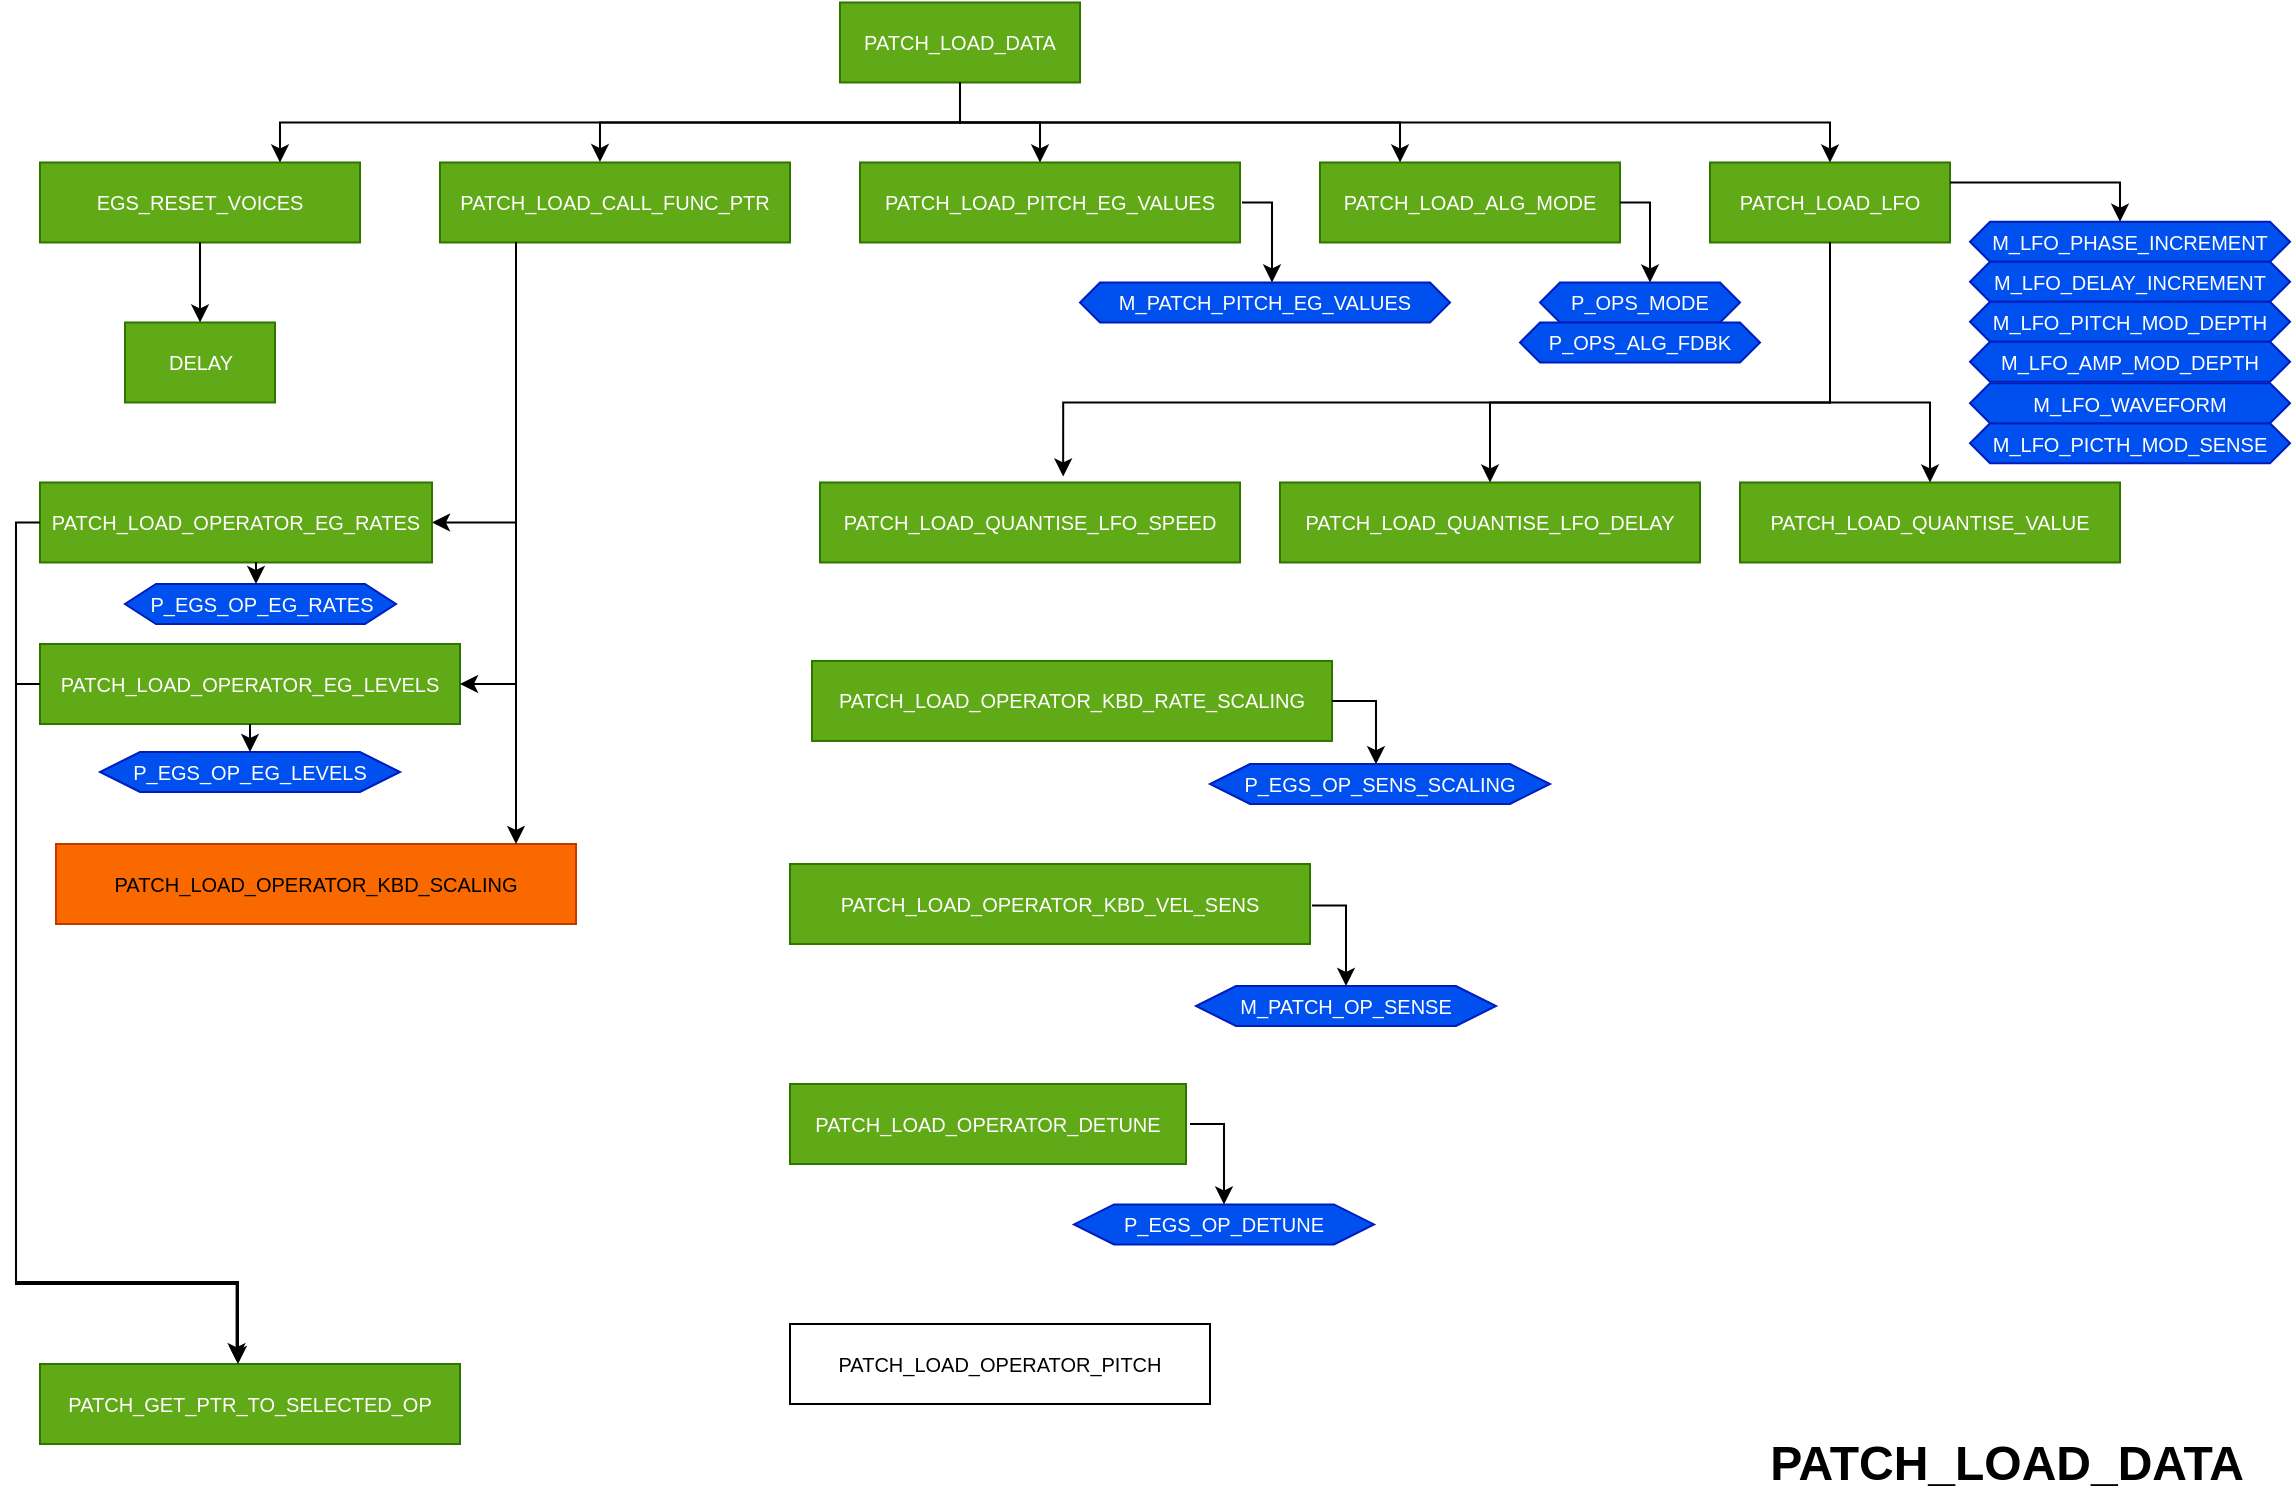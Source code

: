 <mxfile version="21.6.5" type="device">
  <diagram name="Page-1" id="undLFyx_fRWjC1I0D35y">
    <mxGraphModel dx="1293" dy="1225" grid="1" gridSize="10" guides="1" tooltips="1" connect="1" arrows="1" fold="1" page="1" pageScale="1" pageWidth="1169" pageHeight="827" math="0" shadow="0">
      <root>
        <mxCell id="0" />
        <mxCell id="1" parent="0" />
        <mxCell id="gpTX0k5Hapi8h8UuWfs9-1" value="PATCH_LOAD_DATA" style="rounded=0;whiteSpace=wrap;html=1;fontSize=10;fillColor=#60a917;fontColor=#ffffff;strokeColor=#2D7600;" parent="1" vertex="1">
          <mxGeometry x="422" y="39.24" width="120" height="40" as="geometry" />
        </mxCell>
        <mxCell id="gpTX0k5Hapi8h8UuWfs9-2" value="EGS_RESET_VOICES" style="rounded=0;whiteSpace=wrap;html=1;fontSize=10;fillColor=#60a917;fontColor=#ffffff;strokeColor=#2D7600;" parent="1" vertex="1">
          <mxGeometry x="22" y="119.24" width="160" height="40" as="geometry" />
        </mxCell>
        <mxCell id="gpTX0k5Hapi8h8UuWfs9-3" value="" style="endArrow=classic;html=1;rounded=0;entryX=0.75;entryY=0;entryDx=0;entryDy=0;edgeStyle=orthogonalEdgeStyle;" parent="1" source="gpTX0k5Hapi8h8UuWfs9-1" target="gpTX0k5Hapi8h8UuWfs9-2" edge="1">
          <mxGeometry width="50" height="50" relative="1" as="geometry">
            <mxPoint x="352" y="329.24" as="sourcePoint" />
            <mxPoint x="402" y="279.24" as="targetPoint" />
            <Array as="points">
              <mxPoint x="482" y="99.24" />
              <mxPoint x="142" y="99.24" />
            </Array>
          </mxGeometry>
        </mxCell>
        <mxCell id="gpTX0k5Hapi8h8UuWfs9-4" value="PATCH_LOAD_CALL_FUNC_PTR" style="rounded=0;whiteSpace=wrap;html=1;fontSize=10;labelBackgroundColor=none;fillColor=#60a917;fontColor=#ffffff;strokeColor=#2D7600;" parent="1" vertex="1">
          <mxGeometry x="222" y="119.24" width="175" height="40" as="geometry" />
        </mxCell>
        <mxCell id="gpTX0k5Hapi8h8UuWfs9-5" value="" style="endArrow=classic;html=1;rounded=0;entryX=0.457;entryY=-0.005;entryDx=0;entryDy=0;edgeStyle=orthogonalEdgeStyle;exitX=0.5;exitY=1;exitDx=0;exitDy=0;entryPerimeter=0;" parent="1" source="gpTX0k5Hapi8h8UuWfs9-1" target="gpTX0k5Hapi8h8UuWfs9-4" edge="1">
          <mxGeometry width="50" height="50" relative="1" as="geometry">
            <mxPoint x="372" y="89.24" as="sourcePoint" />
            <mxPoint x="270" y="139.24" as="targetPoint" />
            <Array as="points">
              <mxPoint x="482" y="99.24" />
              <mxPoint x="302" y="99.24" />
            </Array>
          </mxGeometry>
        </mxCell>
        <mxCell id="gpTX0k5Hapi8h8UuWfs9-8" value="PATCH_LOAD_PITCH_EG_VALUES" style="rounded=0;whiteSpace=wrap;html=1;fontSize=10;fillColor=#60a917;fontColor=#ffffff;strokeColor=#2D7600;" parent="1" vertex="1">
          <mxGeometry x="432" y="119.24" width="190" height="40" as="geometry" />
        </mxCell>
        <mxCell id="gpTX0k5Hapi8h8UuWfs9-11" value="" style="endArrow=classic;html=1;rounded=0;edgeStyle=orthogonalEdgeStyle;exitX=0.5;exitY=1;exitDx=0;exitDy=0;" parent="1" source="gpTX0k5Hapi8h8UuWfs9-1" edge="1">
          <mxGeometry width="50" height="50" relative="1" as="geometry">
            <mxPoint x="372" y="89.24" as="sourcePoint" />
            <mxPoint x="522" y="119.24" as="targetPoint" />
            <Array as="points">
              <mxPoint x="482" y="99.24" />
              <mxPoint x="522" y="99.24" />
            </Array>
          </mxGeometry>
        </mxCell>
        <mxCell id="gpTX0k5Hapi8h8UuWfs9-12" value="PATCH_LOAD_ALG_MODE" style="rounded=0;whiteSpace=wrap;html=1;fontSize=10;fillColor=#60a917;fontColor=#ffffff;strokeColor=#2D7600;" parent="1" vertex="1">
          <mxGeometry x="662" y="119.24" width="150" height="40" as="geometry" />
        </mxCell>
        <mxCell id="gpTX0k5Hapi8h8UuWfs9-13" value="" style="endArrow=classic;html=1;rounded=0;edgeStyle=orthogonalEdgeStyle;" parent="1" edge="1">
          <mxGeometry width="50" height="50" relative="1" as="geometry">
            <mxPoint x="362" y="99.24" as="sourcePoint" />
            <mxPoint x="702" y="119.24" as="targetPoint" />
            <Array as="points">
              <mxPoint x="702" y="99.24" />
              <mxPoint x="702" y="119.24" />
            </Array>
          </mxGeometry>
        </mxCell>
        <mxCell id="gpTX0k5Hapi8h8UuWfs9-14" value="PATCH_LOAD_LFO" style="rounded=0;whiteSpace=wrap;html=1;fontSize=10;fillColor=#60a917;fontColor=#ffffff;strokeColor=#2D7600;" parent="1" vertex="1">
          <mxGeometry x="857" y="119.24" width="120" height="40" as="geometry" />
        </mxCell>
        <mxCell id="gpTX0k5Hapi8h8UuWfs9-15" value="" style="endArrow=classic;html=1;rounded=0;entryX=0.5;entryY=0;entryDx=0;entryDy=0;edgeStyle=orthogonalEdgeStyle;exitX=0.5;exitY=1;exitDx=0;exitDy=0;" parent="1" source="gpTX0k5Hapi8h8UuWfs9-1" target="gpTX0k5Hapi8h8UuWfs9-14" edge="1">
          <mxGeometry width="50" height="50" relative="1" as="geometry">
            <mxPoint x="372" y="89.24" as="sourcePoint" />
            <mxPoint x="782" y="139.24" as="targetPoint" />
            <Array as="points">
              <mxPoint x="482" y="99.24" />
              <mxPoint x="917" y="99.24" />
            </Array>
          </mxGeometry>
        </mxCell>
        <mxCell id="gpTX0k5Hapi8h8UuWfs9-23" value="PATCH_LOAD_DATA" style="text;strokeColor=none;fillColor=none;html=1;fontSize=24;fontStyle=1;verticalAlign=middle;align=center;" parent="1" vertex="1">
          <mxGeometry x="882" y="750" width="245" height="40" as="geometry" />
        </mxCell>
        <mxCell id="1IfVXIK7xY-bAuSIrkzh-1" value="DELAY" style="rounded=0;whiteSpace=wrap;html=1;fontSize=10;fillColor=#60a917;fontColor=#ffffff;strokeColor=#2D7600;" parent="1" vertex="1">
          <mxGeometry x="64.5" y="199.24" width="75" height="40" as="geometry" />
        </mxCell>
        <mxCell id="1IfVXIK7xY-bAuSIrkzh-2" value="" style="endArrow=classic;html=1;rounded=0;entryX=0.5;entryY=0;entryDx=0;entryDy=0;edgeStyle=orthogonalEdgeStyle;exitX=0.5;exitY=1;exitDx=0;exitDy=0;" parent="1" source="gpTX0k5Hapi8h8UuWfs9-2" target="1IfVXIK7xY-bAuSIrkzh-1" edge="1">
          <mxGeometry width="50" height="50" relative="1" as="geometry">
            <mxPoint x="372" y="89.24" as="sourcePoint" />
            <mxPoint x="232" y="139.24" as="targetPoint" />
            <Array as="points">
              <mxPoint x="102" y="199.24" />
            </Array>
          </mxGeometry>
        </mxCell>
        <mxCell id="1IfVXIK7xY-bAuSIrkzh-3" value="PATCH_LOAD_QUANTISE_LFO_SPEED" style="rounded=0;whiteSpace=wrap;html=1;fontSize=10;fillColor=#60a917;fontColor=#ffffff;strokeColor=#2D7600;" parent="1" vertex="1">
          <mxGeometry x="412" y="279.24" width="210" height="40" as="geometry" />
        </mxCell>
        <mxCell id="1IfVXIK7xY-bAuSIrkzh-4" value="PATCH_LOAD_QUANTISE_LFO_DELAY" style="rounded=0;whiteSpace=wrap;html=1;fontSize=10;fillColor=#60a917;fontColor=#ffffff;strokeColor=#2D7600;" parent="1" vertex="1">
          <mxGeometry x="642" y="279.24" width="210" height="40" as="geometry" />
        </mxCell>
        <mxCell id="1IfVXIK7xY-bAuSIrkzh-5" value="PATCH_LOAD_QUANTISE_VALUE" style="rounded=0;whiteSpace=wrap;html=1;fontSize=10;fillColor=#60a917;fontColor=#ffffff;strokeColor=#2D7600;" parent="1" vertex="1">
          <mxGeometry x="872" y="279.24" width="190" height="40" as="geometry" />
        </mxCell>
        <mxCell id="1IfVXIK7xY-bAuSIrkzh-6" value="" style="endArrow=classic;html=1;rounded=0;entryX=0.5;entryY=0;entryDx=0;entryDy=0;edgeStyle=orthogonalEdgeStyle;exitX=0.5;exitY=1;exitDx=0;exitDy=0;" parent="1" source="gpTX0k5Hapi8h8UuWfs9-14" target="1IfVXIK7xY-bAuSIrkzh-5" edge="1">
          <mxGeometry width="50" height="50" relative="1" as="geometry">
            <mxPoint x="922" y="159.24" as="sourcePoint" />
            <mxPoint x="937" y="349.24" as="targetPoint" />
            <Array as="points">
              <mxPoint x="917" y="239.24" />
              <mxPoint x="967" y="239.24" />
            </Array>
          </mxGeometry>
        </mxCell>
        <mxCell id="1IfVXIK7xY-bAuSIrkzh-7" value="" style="endArrow=classic;html=1;rounded=0;entryX=0.5;entryY=0;entryDx=0;entryDy=0;edgeStyle=orthogonalEdgeStyle;exitX=0.5;exitY=1;exitDx=0;exitDy=0;" parent="1" source="gpTX0k5Hapi8h8UuWfs9-14" target="1IfVXIK7xY-bAuSIrkzh-4" edge="1">
          <mxGeometry width="50" height="50" relative="1" as="geometry">
            <mxPoint x="922" y="159.24" as="sourcePoint" />
            <mxPoint x="977" y="209.24" as="targetPoint" />
            <Array as="points">
              <mxPoint x="917" y="239.24" />
              <mxPoint x="747" y="239.24" />
            </Array>
          </mxGeometry>
        </mxCell>
        <mxCell id="1IfVXIK7xY-bAuSIrkzh-8" value="" style="endArrow=classic;html=1;rounded=0;entryX=0.579;entryY=-0.075;entryDx=0;entryDy=0;edgeStyle=orthogonalEdgeStyle;exitX=0.5;exitY=1;exitDx=0;exitDy=0;entryPerimeter=0;" parent="1" source="gpTX0k5Hapi8h8UuWfs9-14" target="1IfVXIK7xY-bAuSIrkzh-3" edge="1">
          <mxGeometry width="50" height="50" relative="1" as="geometry">
            <mxPoint x="717" y="159.24" as="sourcePoint" />
            <mxPoint x="542" y="199.24" as="targetPoint" />
            <Array as="points">
              <mxPoint x="917" y="239.24" />
              <mxPoint x="534" y="239.24" />
            </Array>
          </mxGeometry>
        </mxCell>
        <mxCell id="1IfVXIK7xY-bAuSIrkzh-9" value="" style="endArrow=classic;html=1;rounded=0;edgeStyle=orthogonalEdgeStyle;entryX=1;entryY=0.5;entryDx=0;entryDy=0;" parent="1" edge="1" target="1IfVXIK7xY-bAuSIrkzh-10">
          <mxGeometry width="50" height="50" relative="1" as="geometry">
            <mxPoint x="260" y="160" as="sourcePoint" />
            <mxPoint x="322" y="359.24" as="targetPoint" />
            <Array as="points">
              <mxPoint x="260" y="299" />
            </Array>
          </mxGeometry>
        </mxCell>
        <mxCell id="1IfVXIK7xY-bAuSIrkzh-10" value="PATCH_LOAD_OPERATOR_EG_RATES" style="rounded=0;whiteSpace=wrap;html=1;fontSize=10;fillColor=#60a917;fontColor=#ffffff;strokeColor=#2D7600;" parent="1" vertex="1">
          <mxGeometry x="22" y="279.24" width="196" height="40" as="geometry" />
        </mxCell>
        <mxCell id="1IfVXIK7xY-bAuSIrkzh-11" value="PATCH_LOAD_OPERATOR_EG_LEVELS" style="rounded=0;whiteSpace=wrap;html=1;fontSize=10;fillColor=#60a917;fontColor=#ffffff;strokeColor=#2D7600;" parent="1" vertex="1">
          <mxGeometry x="22" y="360" width="210" height="40" as="geometry" />
        </mxCell>
        <mxCell id="1IfVXIK7xY-bAuSIrkzh-12" value="PATCH_LOAD_OPERATOR_KBD_RATE_SCALING" style="rounded=0;whiteSpace=wrap;html=1;fontSize=10;fillColor=#60a917;fontColor=#ffffff;strokeColor=#2D7600;" parent="1" vertex="1">
          <mxGeometry x="408" y="368.48" width="260" height="40" as="geometry" />
        </mxCell>
        <mxCell id="1IfVXIK7xY-bAuSIrkzh-13" value="PATCH_GET_PTR_TO_SELECTED_OP" style="rounded=0;whiteSpace=wrap;html=1;fontSize=10;fillColor=#60a917;fontColor=#ffffff;strokeColor=#2D7600;" parent="1" vertex="1">
          <mxGeometry x="22" y="720" width="210" height="40" as="geometry" />
        </mxCell>
        <mxCell id="1IfVXIK7xY-bAuSIrkzh-14" value="PATCH_LOAD_OPERATOR_PITCH" style="rounded=0;whiteSpace=wrap;html=1;fontSize=10;" parent="1" vertex="1">
          <mxGeometry x="397" y="700" width="210" height="40" as="geometry" />
        </mxCell>
        <mxCell id="1IfVXIK7xY-bAuSIrkzh-15" value="PATCH_LOAD_OPERATOR_KBD_VEL_SENS" style="rounded=0;whiteSpace=wrap;html=1;fontSize=10;fillColor=#60a917;fontColor=#ffffff;strokeColor=#2D7600;" parent="1" vertex="1">
          <mxGeometry x="397" y="470" width="260" height="40" as="geometry" />
        </mxCell>
        <mxCell id="1IfVXIK7xY-bAuSIrkzh-16" value="PATCH_LOAD_OPERATOR_DETUNE" style="rounded=0;whiteSpace=wrap;html=1;fontSize=10;fillColor=#60a917;fontColor=#ffffff;strokeColor=#2D7600;" parent="1" vertex="1">
          <mxGeometry x="397" y="580" width="198" height="40" as="geometry" />
        </mxCell>
        <mxCell id="1IfVXIK7xY-bAuSIrkzh-17" value="PATCH_LOAD_OPERATOR_KBD_SCALING" style="rounded=0;whiteSpace=wrap;html=1;fontSize=10;fillColor=#fa6800;fontColor=#000000;strokeColor=#C73500;" parent="1" vertex="1">
          <mxGeometry x="30" y="460" width="260" height="40" as="geometry" />
        </mxCell>
        <mxCell id="AaG6gOxwxbP_T1DJBGn1-2" value="" style="endArrow=classic;html=1;rounded=0;edgeStyle=orthogonalEdgeStyle;entryX=0.468;entryY=-0.035;entryDx=0;entryDy=0;entryPerimeter=0;exitX=0;exitY=0.5;exitDx=0;exitDy=0;" edge="1" parent="1" source="1IfVXIK7xY-bAuSIrkzh-10" target="1IfVXIK7xY-bAuSIrkzh-13">
          <mxGeometry width="50" height="50" relative="1" as="geometry">
            <mxPoint x="312" y="169.24" as="sourcePoint" />
            <mxPoint x="101.33" y="716.36" as="targetPoint" />
            <Array as="points">
              <mxPoint x="10" y="299" />
              <mxPoint x="10" y="680" />
              <mxPoint x="120" y="680" />
            </Array>
          </mxGeometry>
        </mxCell>
        <mxCell id="AaG6gOxwxbP_T1DJBGn1-3" value="&lt;font style=&quot;font-size: 10px;&quot;&gt;P_EGS_OP_EG_RATES&lt;/font&gt;" style="shape=hexagon;perimeter=hexagonPerimeter2;whiteSpace=wrap;html=1;fixedSize=1;fillColor=#0050ef;fontColor=#ffffff;strokeColor=#001DBC;size=15.5;" vertex="1" parent="1">
          <mxGeometry x="64.5" y="330" width="135.5" height="20" as="geometry" />
        </mxCell>
        <mxCell id="AaG6gOxwxbP_T1DJBGn1-4" value="" style="endArrow=classic;html=1;rounded=0;edgeStyle=orthogonalEdgeStyle;" edge="1" parent="1">
          <mxGeometry width="50" height="50" relative="1" as="geometry">
            <mxPoint x="130" y="319" as="sourcePoint" />
            <mxPoint x="130" y="330" as="targetPoint" />
            <Array as="points">
              <mxPoint x="130" y="330" />
            </Array>
          </mxGeometry>
        </mxCell>
        <mxCell id="AaG6gOxwxbP_T1DJBGn1-5" value="" style="endArrow=classic;html=1;rounded=0;edgeStyle=orthogonalEdgeStyle;entryX=1;entryY=0.5;entryDx=0;entryDy=0;" edge="1" parent="1" target="1IfVXIK7xY-bAuSIrkzh-11">
          <mxGeometry width="50" height="50" relative="1" as="geometry">
            <mxPoint x="260" y="159" as="sourcePoint" />
            <mxPoint x="350" y="389" as="targetPoint" />
            <Array as="points">
              <mxPoint x="260" y="159" />
              <mxPoint x="260" y="380" />
            </Array>
          </mxGeometry>
        </mxCell>
        <mxCell id="AaG6gOxwxbP_T1DJBGn1-6" value="&lt;font style=&quot;font-size: 10px;&quot;&gt;P_EGS_OP_EG_LEVELS&lt;/font&gt;" style="shape=hexagon;perimeter=hexagonPerimeter2;whiteSpace=wrap;html=1;fixedSize=1;fillColor=#0050ef;fontColor=#ffffff;strokeColor=#001DBC;" vertex="1" parent="1">
          <mxGeometry x="52" y="414" width="150" height="20" as="geometry" />
        </mxCell>
        <mxCell id="AaG6gOxwxbP_T1DJBGn1-7" value="" style="endArrow=classic;html=1;rounded=0;edgeStyle=orthogonalEdgeStyle;entryX=0.5;entryY=0;entryDx=0;entryDy=0;exitX=0.5;exitY=1;exitDx=0;exitDy=0;" edge="1" parent="1" target="AaG6gOxwxbP_T1DJBGn1-6" source="1IfVXIK7xY-bAuSIrkzh-11">
          <mxGeometry width="50" height="50" relative="1" as="geometry">
            <mxPoint x="473" y="419.24" as="sourcePoint" />
            <mxPoint x="367" y="526.24" as="targetPoint" />
            <Array as="points">
              <mxPoint x="127" y="414" />
            </Array>
          </mxGeometry>
        </mxCell>
        <mxCell id="AaG6gOxwxbP_T1DJBGn1-8" value="" style="endArrow=classic;html=1;rounded=0;edgeStyle=orthogonalEdgeStyle;exitX=0;exitY=0.5;exitDx=0;exitDy=0;" edge="1" parent="1" source="1IfVXIK7xY-bAuSIrkzh-11">
          <mxGeometry width="50" height="50" relative="1" as="geometry">
            <mxPoint x="371" y="430" as="sourcePoint" />
            <mxPoint x="121" y="720" as="targetPoint" />
            <Array as="points">
              <mxPoint x="10" y="380" />
              <mxPoint x="10" y="679" />
              <mxPoint x="121" y="679" />
            </Array>
          </mxGeometry>
        </mxCell>
        <mxCell id="AaG6gOxwxbP_T1DJBGn1-9" value="&lt;font style=&quot;font-size: 10px;&quot;&gt;M_PATCH_PITCH_EG_VALUES&lt;/font&gt;" style="shape=hexagon;perimeter=hexagonPerimeter2;whiteSpace=wrap;html=1;fixedSize=1;fillColor=#0050ef;fontColor=#ffffff;strokeColor=#001DBC;size=10;" vertex="1" parent="1">
          <mxGeometry x="542" y="179.24" width="185" height="20" as="geometry" />
        </mxCell>
        <mxCell id="AaG6gOxwxbP_T1DJBGn1-10" value="" style="endArrow=classic;html=1;rounded=0;edgeStyle=orthogonalEdgeStyle;exitX=1;exitY=0.5;exitDx=0;exitDy=0;" edge="1" parent="1">
          <mxGeometry width="50" height="50" relative="1" as="geometry">
            <mxPoint x="623" y="139.24" as="sourcePoint" />
            <mxPoint x="638" y="179.24" as="targetPoint" />
            <Array as="points">
              <mxPoint x="638" y="139.24" />
            </Array>
          </mxGeometry>
        </mxCell>
        <mxCell id="AaG6gOxwxbP_T1DJBGn1-11" value="&lt;font style=&quot;font-size: 10px;&quot;&gt;P_OPS_MODE&lt;/font&gt;" style="shape=hexagon;perimeter=hexagonPerimeter2;whiteSpace=wrap;html=1;fixedSize=1;fillColor=#0050ef;fontColor=#ffffff;strokeColor=#001DBC;size=10;" vertex="1" parent="1">
          <mxGeometry x="772" y="179.24" width="100" height="20" as="geometry" />
        </mxCell>
        <mxCell id="AaG6gOxwxbP_T1DJBGn1-12" value="&lt;font style=&quot;font-size: 10px;&quot;&gt;P_OPS_ALG_FDBK&lt;/font&gt;" style="shape=hexagon;perimeter=hexagonPerimeter2;whiteSpace=wrap;html=1;fixedSize=1;fillColor=#0050ef;fontColor=#ffffff;strokeColor=#001DBC;size=10;" vertex="1" parent="1">
          <mxGeometry x="762" y="199.24" width="120" height="20" as="geometry" />
        </mxCell>
        <mxCell id="AaG6gOxwxbP_T1DJBGn1-13" value="" style="endArrow=classic;html=1;rounded=0;edgeStyle=orthogonalEdgeStyle;exitX=1;exitY=0.5;exitDx=0;exitDy=0;" edge="1" parent="1" source="gpTX0k5Hapi8h8UuWfs9-12" target="AaG6gOxwxbP_T1DJBGn1-11">
          <mxGeometry width="50" height="50" relative="1" as="geometry">
            <mxPoint x="633" y="149.24" as="sourcePoint" />
            <mxPoint x="827" y="180" as="targetPoint" />
            <Array as="points">
              <mxPoint x="827" y="139" />
            </Array>
          </mxGeometry>
        </mxCell>
        <mxCell id="AaG6gOxwxbP_T1DJBGn1-14" value="&lt;font style=&quot;font-size: 10px;&quot;&gt;M_LFO_PHASE_INCREMENT&lt;/font&gt;" style="shape=hexagon;perimeter=hexagonPerimeter2;whiteSpace=wrap;html=1;fixedSize=1;fillColor=#0050ef;fontColor=#ffffff;strokeColor=#001DBC;size=10;" vertex="1" parent="1">
          <mxGeometry x="987" y="148.86" width="160" height="20" as="geometry" />
        </mxCell>
        <mxCell id="AaG6gOxwxbP_T1DJBGn1-16" value="&lt;font style=&quot;font-size: 10px;&quot;&gt;M_LFO_DELAY_INCREMENT&lt;/font&gt;" style="shape=hexagon;perimeter=hexagonPerimeter2;whiteSpace=wrap;html=1;fixedSize=1;fillColor=#0050ef;fontColor=#ffffff;strokeColor=#001DBC;size=10;" vertex="1" parent="1">
          <mxGeometry x="987" y="168.86" width="160" height="20" as="geometry" />
        </mxCell>
        <mxCell id="AaG6gOxwxbP_T1DJBGn1-17" value="&lt;font style=&quot;font-size: 10px;&quot;&gt;M_LFO_PITCH_MOD_DEPTH&lt;/font&gt;" style="shape=hexagon;perimeter=hexagonPerimeter2;whiteSpace=wrap;html=1;fixedSize=1;fillColor=#0050ef;fontColor=#ffffff;strokeColor=#001DBC;size=10;" vertex="1" parent="1">
          <mxGeometry x="987" y="188.86" width="160" height="20" as="geometry" />
        </mxCell>
        <mxCell id="AaG6gOxwxbP_T1DJBGn1-18" value="&lt;font style=&quot;font-size: 10px;&quot;&gt;M_LFO_PICTH_MOD_SENSE&lt;/font&gt;" style="shape=hexagon;perimeter=hexagonPerimeter2;whiteSpace=wrap;html=1;fixedSize=1;fillColor=#0050ef;fontColor=#ffffff;strokeColor=#001DBC;size=10;" vertex="1" parent="1">
          <mxGeometry x="987" y="249.62" width="160" height="20" as="geometry" />
        </mxCell>
        <mxCell id="AaG6gOxwxbP_T1DJBGn1-19" value="&lt;font style=&quot;font-size: 10px;&quot;&gt;M_LFO_AMP_MOD_DEPTH&lt;/font&gt;" style="shape=hexagon;perimeter=hexagonPerimeter2;whiteSpace=wrap;html=1;fixedSize=1;fillColor=#0050ef;fontColor=#ffffff;strokeColor=#001DBC;size=10;" vertex="1" parent="1">
          <mxGeometry x="987" y="208.86" width="160" height="20" as="geometry" />
        </mxCell>
        <mxCell id="AaG6gOxwxbP_T1DJBGn1-20" value="&lt;font style=&quot;font-size: 10px;&quot;&gt;M_LFO_WAVEFORM&lt;/font&gt;" style="shape=hexagon;perimeter=hexagonPerimeter2;whiteSpace=wrap;html=1;fixedSize=1;fillColor=#0050ef;fontColor=#ffffff;strokeColor=#001DBC;size=10;" vertex="1" parent="1">
          <mxGeometry x="987" y="229.62" width="160" height="20" as="geometry" />
        </mxCell>
        <mxCell id="AaG6gOxwxbP_T1DJBGn1-21" value="" style="endArrow=classic;html=1;rounded=0;edgeStyle=orthogonalEdgeStyle;exitX=1;exitY=0.25;exitDx=0;exitDy=0;" edge="1" parent="1" source="gpTX0k5Hapi8h8UuWfs9-14">
          <mxGeometry width="50" height="50" relative="1" as="geometry">
            <mxPoint x="1047" y="108.86" as="sourcePoint" />
            <mxPoint x="1062" y="148.86" as="targetPoint" />
            <Array as="points">
              <mxPoint x="1062" y="129" />
            </Array>
          </mxGeometry>
        </mxCell>
        <mxCell id="AaG6gOxwxbP_T1DJBGn1-23" value="" style="endArrow=classic;html=1;rounded=0;edgeStyle=orthogonalEdgeStyle;" edge="1" parent="1">
          <mxGeometry width="50" height="50" relative="1" as="geometry">
            <mxPoint x="260" y="159" as="sourcePoint" />
            <mxPoint x="260" y="460" as="targetPoint" />
            <Array as="points">
              <mxPoint x="260" y="460" />
            </Array>
          </mxGeometry>
        </mxCell>
        <mxCell id="AaG6gOxwxbP_T1DJBGn1-24" value="&lt;font style=&quot;font-size: 10px;&quot;&gt;P_EGS_OP_DETUNE&lt;/font&gt;" style="shape=hexagon;perimeter=hexagonPerimeter2;whiteSpace=wrap;html=1;fixedSize=1;fillColor=#0050ef;fontColor=#ffffff;strokeColor=#001DBC;" vertex="1" parent="1">
          <mxGeometry x="539" y="640.24" width="150" height="20" as="geometry" />
        </mxCell>
        <mxCell id="AaG6gOxwxbP_T1DJBGn1-25" value="" style="endArrow=classic;html=1;rounded=0;edgeStyle=orthogonalEdgeStyle;entryX=0.5;entryY=0;entryDx=0;entryDy=0;" edge="1" parent="1" target="AaG6gOxwxbP_T1DJBGn1-24">
          <mxGeometry width="50" height="50" relative="1" as="geometry">
            <mxPoint x="597" y="600" as="sourcePoint" />
            <mxPoint x="498" y="707.24" as="targetPoint" />
            <Array as="points">
              <mxPoint x="614" y="600.24" />
            </Array>
          </mxGeometry>
        </mxCell>
        <mxCell id="AaG6gOxwxbP_T1DJBGn1-26" value="&lt;font style=&quot;font-size: 10px;&quot;&gt;M_PATCH_OP_SENSE&lt;/font&gt;" style="shape=hexagon;perimeter=hexagonPerimeter2;whiteSpace=wrap;html=1;fixedSize=1;fillColor=#0050ef;fontColor=#ffffff;strokeColor=#001DBC;" vertex="1" parent="1">
          <mxGeometry x="600" y="531" width="150" height="20" as="geometry" />
        </mxCell>
        <mxCell id="AaG6gOxwxbP_T1DJBGn1-27" value="" style="endArrow=classic;html=1;rounded=0;edgeStyle=orthogonalEdgeStyle;entryX=0.5;entryY=0;entryDx=0;entryDy=0;" edge="1" parent="1" target="AaG6gOxwxbP_T1DJBGn1-26">
          <mxGeometry width="50" height="50" relative="1" as="geometry">
            <mxPoint x="658" y="490.76" as="sourcePoint" />
            <mxPoint x="559" y="598" as="targetPoint" />
            <Array as="points">
              <mxPoint x="675" y="491" />
            </Array>
          </mxGeometry>
        </mxCell>
        <mxCell id="AaG6gOxwxbP_T1DJBGn1-28" value="" style="endArrow=classic;html=1;rounded=0;edgeStyle=orthogonalEdgeStyle;entryX=0.489;entryY=0.005;entryDx=0;entryDy=0;exitX=1;exitY=0.5;exitDx=0;exitDy=0;entryPerimeter=0;" edge="1" parent="1" source="1IfVXIK7xY-bAuSIrkzh-12" target="AaG6gOxwxbP_T1DJBGn1-29">
          <mxGeometry width="50" height="50" relative="1" as="geometry">
            <mxPoint x="579" y="469.24" as="sourcePoint" />
            <mxPoint x="596" y="509.24" as="targetPoint" />
            <Array as="points">
              <mxPoint x="690" y="388" />
              <mxPoint x="690" y="420" />
            </Array>
          </mxGeometry>
        </mxCell>
        <mxCell id="AaG6gOxwxbP_T1DJBGn1-29" value="&lt;font style=&quot;font-size: 10px;&quot;&gt;P_EGS_OP_SENS_SCALING&lt;/font&gt;" style="shape=hexagon;perimeter=hexagonPerimeter2;whiteSpace=wrap;html=1;fixedSize=1;fillColor=#0050ef;fontColor=#ffffff;strokeColor=#001DBC;" vertex="1" parent="1">
          <mxGeometry x="607" y="420" width="170" height="20" as="geometry" />
        </mxCell>
      </root>
    </mxGraphModel>
  </diagram>
</mxfile>
